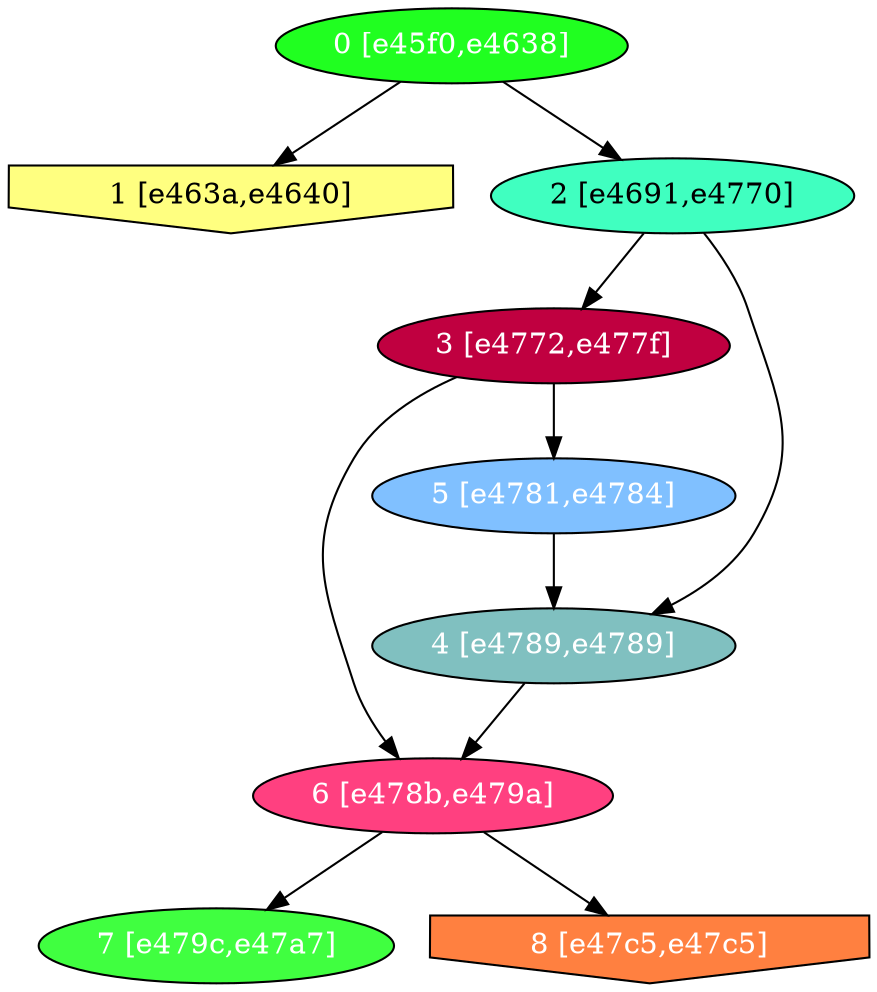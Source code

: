 diGraph libnss3{
	libnss3_0  [style=filled fillcolor="#20FF20" fontcolor="#ffffff" shape=oval label="0 [e45f0,e4638]"]
	libnss3_1  [style=filled fillcolor="#FFFF80" fontcolor="#000000" shape=invhouse label="1 [e463a,e4640]"]
	libnss3_2  [style=filled fillcolor="#40FFC0" fontcolor="#000000" shape=oval label="2 [e4691,e4770]"]
	libnss3_3  [style=filled fillcolor="#C00040" fontcolor="#ffffff" shape=oval label="3 [e4772,e477f]"]
	libnss3_4  [style=filled fillcolor="#80C0C0" fontcolor="#ffffff" shape=oval label="4 [e4789,e4789]"]
	libnss3_5  [style=filled fillcolor="#80C0FF" fontcolor="#ffffff" shape=oval label="5 [e4781,e4784]"]
	libnss3_6  [style=filled fillcolor="#FF4080" fontcolor="#ffffff" shape=oval label="6 [e478b,e479a]"]
	libnss3_7  [style=filled fillcolor="#40FF40" fontcolor="#ffffff" shape=oval label="7 [e479c,e47a7]"]
	libnss3_8  [style=filled fillcolor="#FF8040" fontcolor="#ffffff" shape=invhouse label="8 [e47c5,e47c5]"]

	libnss3_0 -> libnss3_1
	libnss3_0 -> libnss3_2
	libnss3_2 -> libnss3_3
	libnss3_2 -> libnss3_4
	libnss3_3 -> libnss3_5
	libnss3_3 -> libnss3_6
	libnss3_4 -> libnss3_6
	libnss3_5 -> libnss3_4
	libnss3_6 -> libnss3_7
	libnss3_6 -> libnss3_8
}